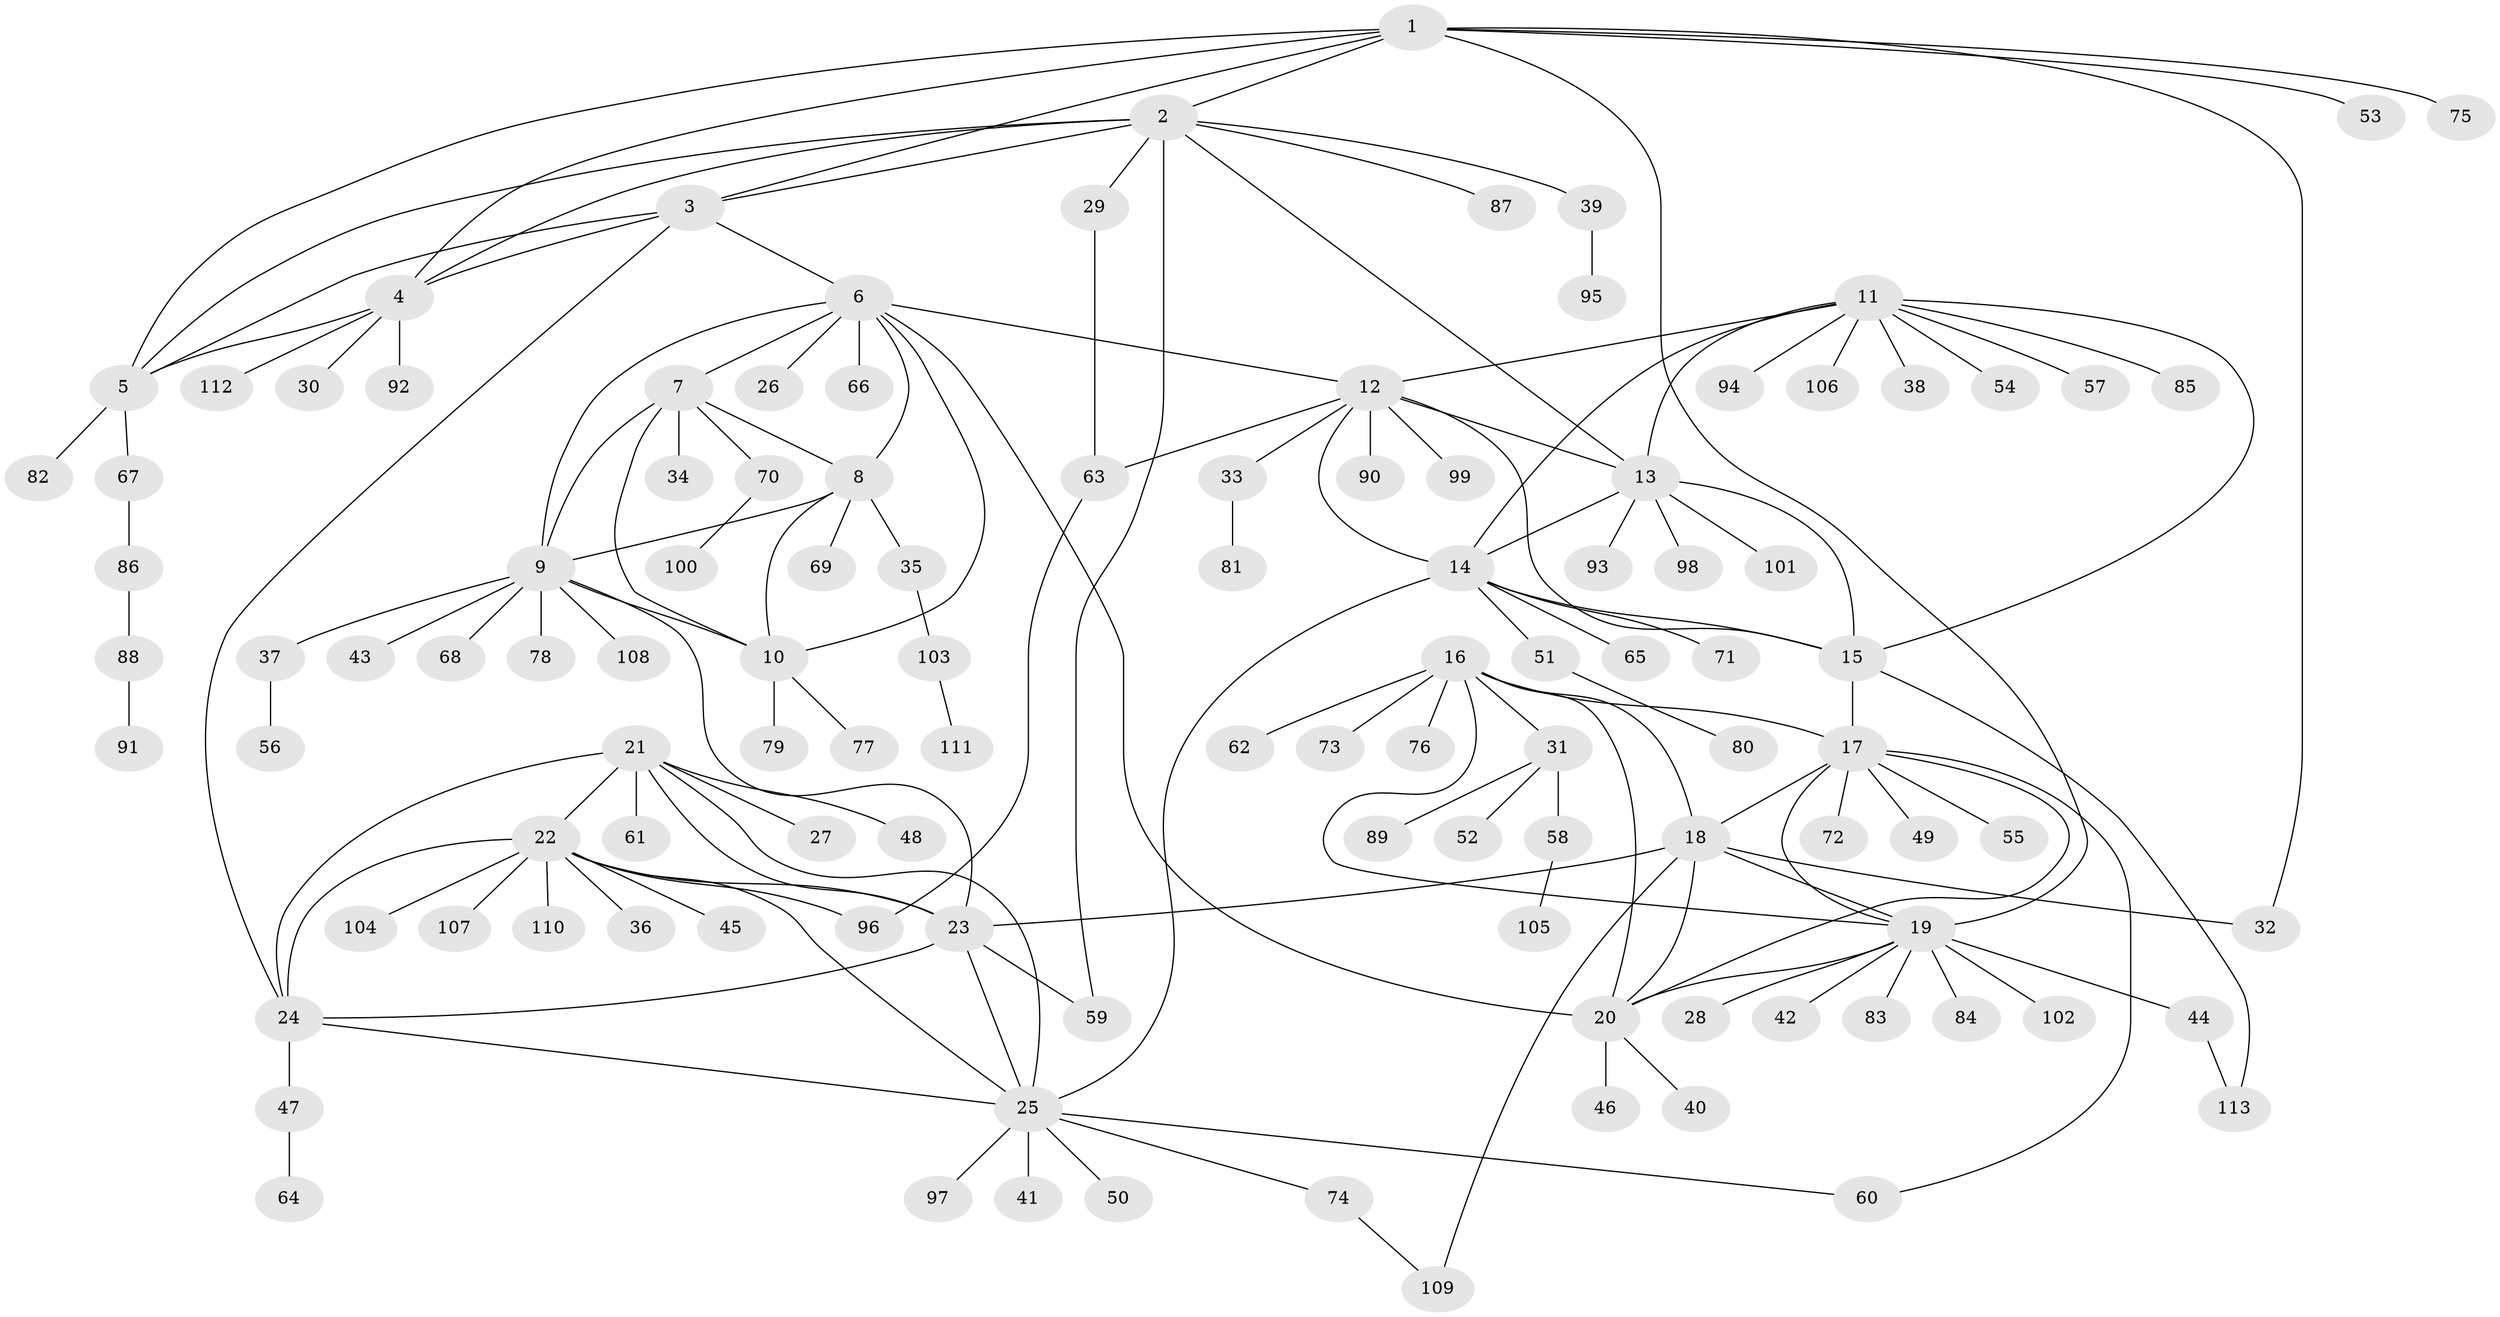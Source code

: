 // Generated by graph-tools (version 1.1) at 2025/26/03/09/25 03:26:36]
// undirected, 113 vertices, 155 edges
graph export_dot {
graph [start="1"]
  node [color=gray90,style=filled];
  1;
  2;
  3;
  4;
  5;
  6;
  7;
  8;
  9;
  10;
  11;
  12;
  13;
  14;
  15;
  16;
  17;
  18;
  19;
  20;
  21;
  22;
  23;
  24;
  25;
  26;
  27;
  28;
  29;
  30;
  31;
  32;
  33;
  34;
  35;
  36;
  37;
  38;
  39;
  40;
  41;
  42;
  43;
  44;
  45;
  46;
  47;
  48;
  49;
  50;
  51;
  52;
  53;
  54;
  55;
  56;
  57;
  58;
  59;
  60;
  61;
  62;
  63;
  64;
  65;
  66;
  67;
  68;
  69;
  70;
  71;
  72;
  73;
  74;
  75;
  76;
  77;
  78;
  79;
  80;
  81;
  82;
  83;
  84;
  85;
  86;
  87;
  88;
  89;
  90;
  91;
  92;
  93;
  94;
  95;
  96;
  97;
  98;
  99;
  100;
  101;
  102;
  103;
  104;
  105;
  106;
  107;
  108;
  109;
  110;
  111;
  112;
  113;
  1 -- 2;
  1 -- 3;
  1 -- 4;
  1 -- 5;
  1 -- 19;
  1 -- 32;
  1 -- 53;
  1 -- 75;
  2 -- 3;
  2 -- 4;
  2 -- 5;
  2 -- 13;
  2 -- 29;
  2 -- 39;
  2 -- 59;
  2 -- 87;
  3 -- 4;
  3 -- 5;
  3 -- 6;
  3 -- 24;
  4 -- 5;
  4 -- 30;
  4 -- 92;
  4 -- 112;
  5 -- 67;
  5 -- 82;
  6 -- 7;
  6 -- 8;
  6 -- 9;
  6 -- 10;
  6 -- 12;
  6 -- 20;
  6 -- 26;
  6 -- 66;
  7 -- 8;
  7 -- 9;
  7 -- 10;
  7 -- 34;
  7 -- 70;
  8 -- 9;
  8 -- 10;
  8 -- 35;
  8 -- 69;
  9 -- 10;
  9 -- 23;
  9 -- 37;
  9 -- 43;
  9 -- 68;
  9 -- 78;
  9 -- 108;
  10 -- 77;
  10 -- 79;
  11 -- 12;
  11 -- 13;
  11 -- 14;
  11 -- 15;
  11 -- 38;
  11 -- 54;
  11 -- 57;
  11 -- 85;
  11 -- 94;
  11 -- 106;
  12 -- 13;
  12 -- 14;
  12 -- 15;
  12 -- 33;
  12 -- 63;
  12 -- 90;
  12 -- 99;
  13 -- 14;
  13 -- 15;
  13 -- 93;
  13 -- 98;
  13 -- 101;
  14 -- 15;
  14 -- 25;
  14 -- 51;
  14 -- 65;
  14 -- 71;
  15 -- 17;
  15 -- 113;
  16 -- 17;
  16 -- 18;
  16 -- 19;
  16 -- 20;
  16 -- 31;
  16 -- 62;
  16 -- 73;
  16 -- 76;
  17 -- 18;
  17 -- 19;
  17 -- 20;
  17 -- 49;
  17 -- 55;
  17 -- 60;
  17 -- 72;
  18 -- 19;
  18 -- 20;
  18 -- 23;
  18 -- 32;
  18 -- 109;
  19 -- 20;
  19 -- 28;
  19 -- 42;
  19 -- 44;
  19 -- 83;
  19 -- 84;
  19 -- 102;
  20 -- 40;
  20 -- 46;
  21 -- 22;
  21 -- 23;
  21 -- 24;
  21 -- 25;
  21 -- 27;
  21 -- 48;
  21 -- 61;
  22 -- 23;
  22 -- 24;
  22 -- 25;
  22 -- 36;
  22 -- 45;
  22 -- 96;
  22 -- 104;
  22 -- 107;
  22 -- 110;
  23 -- 24;
  23 -- 25;
  23 -- 59;
  24 -- 25;
  24 -- 47;
  25 -- 41;
  25 -- 50;
  25 -- 60;
  25 -- 74;
  25 -- 97;
  29 -- 63;
  31 -- 52;
  31 -- 58;
  31 -- 89;
  33 -- 81;
  35 -- 103;
  37 -- 56;
  39 -- 95;
  44 -- 113;
  47 -- 64;
  51 -- 80;
  58 -- 105;
  63 -- 96;
  67 -- 86;
  70 -- 100;
  74 -- 109;
  86 -- 88;
  88 -- 91;
  103 -- 111;
}
